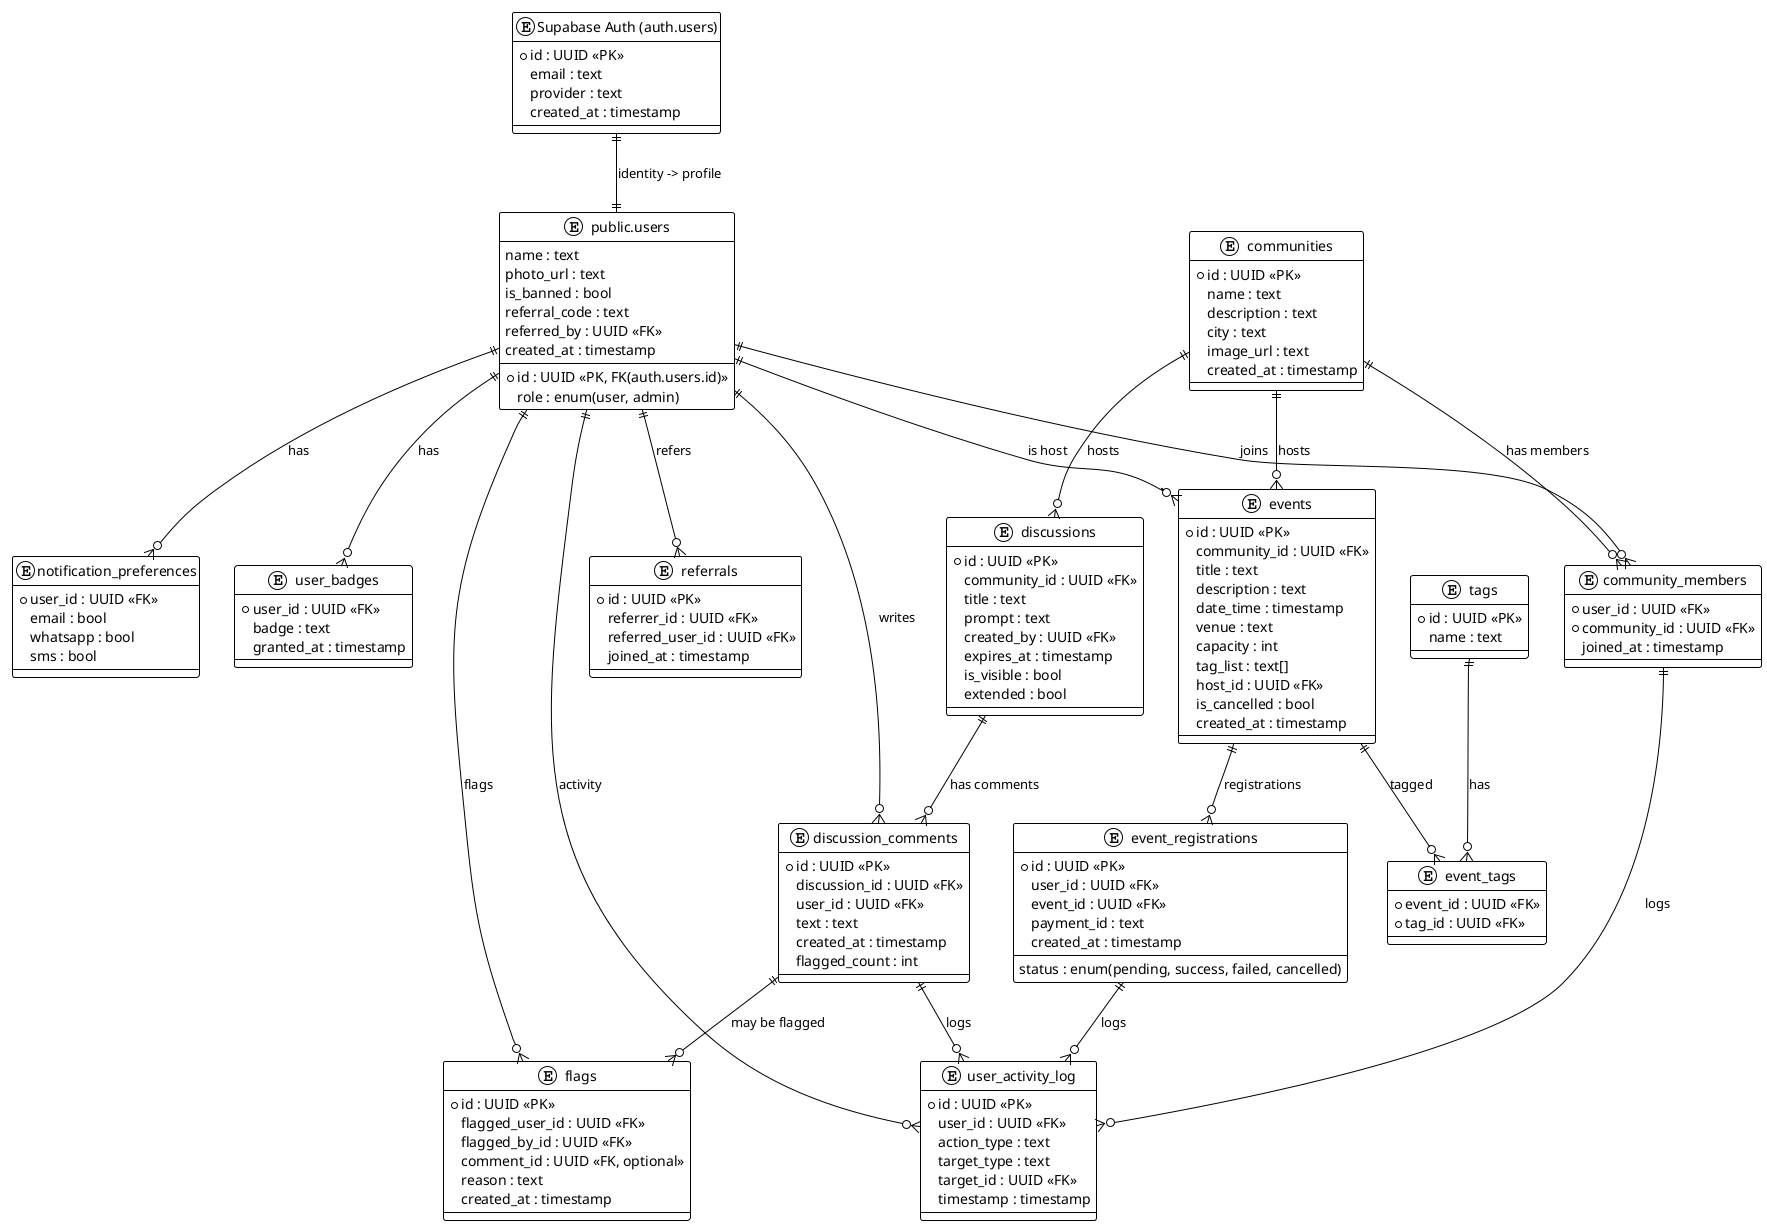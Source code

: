 @startuml
!theme plain

entity "Supabase Auth (auth.users)" as AUTH {
    *id : UUID <<PK>>
    email : text
    provider : text
    created_at : timestamp
}

entity "public.users" as USERS {
    *id : UUID <<PK, FK(auth.users.id)>>
    name : text
    photo_url : text
    role : enum(user, admin)
    is_banned : bool
    referral_code : text
    referred_by : UUID <<FK>>
    created_at : timestamp
}

entity "notification_preferences" as PREF {
    *user_id : UUID <<FK>>
    email : bool
    whatsapp : bool
    sms : bool
}

entity "user_badges" as BADGES {
    *user_id : UUID <<FK>>
    badge : text
    granted_at : timestamp
}

entity "communities" as COMM {
    *id : UUID <<PK>>
    name : text
    description : text
    city : text
    image_url : text
    created_at : timestamp
}

entity "community_members" as CMEM {
    *user_id : UUID <<FK>>
    *community_id : UUID <<FK>>
    joined_at : timestamp
}

entity "tags" as TAGS {
    *id : UUID <<PK>>
    name : text
}

entity "event_tags" as ETAG {
    *event_id : UUID <<FK>>
    *tag_id : UUID <<FK>>
}

entity "events" as EVENT {
    *id : UUID <<PK>>
    community_id : UUID <<FK>>
    title : text
    description : text
    date_time : timestamp
    venue : text
    capacity : int
    tag_list : text[]
    host_id : UUID <<FK>>
    is_cancelled : bool
    created_at : timestamp
}

entity "event_registrations" as REG {
    *id : UUID <<PK>>
    user_id : UUID <<FK>>
    event_id : UUID <<FK>>
    status : enum(pending, success, failed, cancelled)
    payment_id : text
    created_at : timestamp
}

entity "discussions" as DISC {
    *id : UUID <<PK>>
    community_id : UUID <<FK>>
    title : text
    prompt : text
    created_by : UUID <<FK>>
    expires_at : timestamp
    is_visible : bool
    extended : bool
}

entity "discussion_comments" as DCOM {
    *id : UUID <<PK>>
    discussion_id : UUID <<FK>>
    user_id : UUID <<FK>>
    text : text
    created_at : timestamp
    flagged_count : int
}

entity "flags" as FLAG {
    *id : UUID <<PK>>
    flagged_user_id : UUID <<FK>>
    flagged_by_id : UUID <<FK>>
    comment_id : UUID <<FK, optional>>
    reason : text
    created_at : timestamp
}

entity "referrals" as REF {
    *id : UUID <<PK>>
    referrer_id : UUID <<FK>>
    referred_user_id : UUID <<FK>>
    joined_at : timestamp
}

entity "user_activity_log" as ACT {
    *id : UUID <<PK>>
    user_id : UUID <<FK>>
    action_type : text
    target_type : text
    target_id : UUID <<FK>>
    timestamp : timestamp
}

AUTH ||--|| USERS : identity -> profile
USERS ||--o{ PREF : has
USERS ||--o{ BADGES : has
USERS ||--o{ CMEM : joins
COMM ||--o{ CMEM : has members
COMM ||--o{ EVENT : hosts
USERS ||--o{ EVENT : is host
EVENT ||--o{ REG : registrations
EVENT ||--o{ ETAG : tagged
TAGS ||--o{ ETAG : has
COMM ||--o{ DISC : hosts
DISC ||--o{ DCOM : has comments
USERS ||--o{ DCOM : writes
USERS ||--o{ FLAG : flags
DCOM ||--o{ FLAG : may be flagged
USERS ||--o{ REF : refers
USERS ||--o{ ACT : activity
REG ||--o{ ACT : logs
CMEM ||--o{ ACT : logs
DCOM ||--o{ ACT : logs
@enduml
